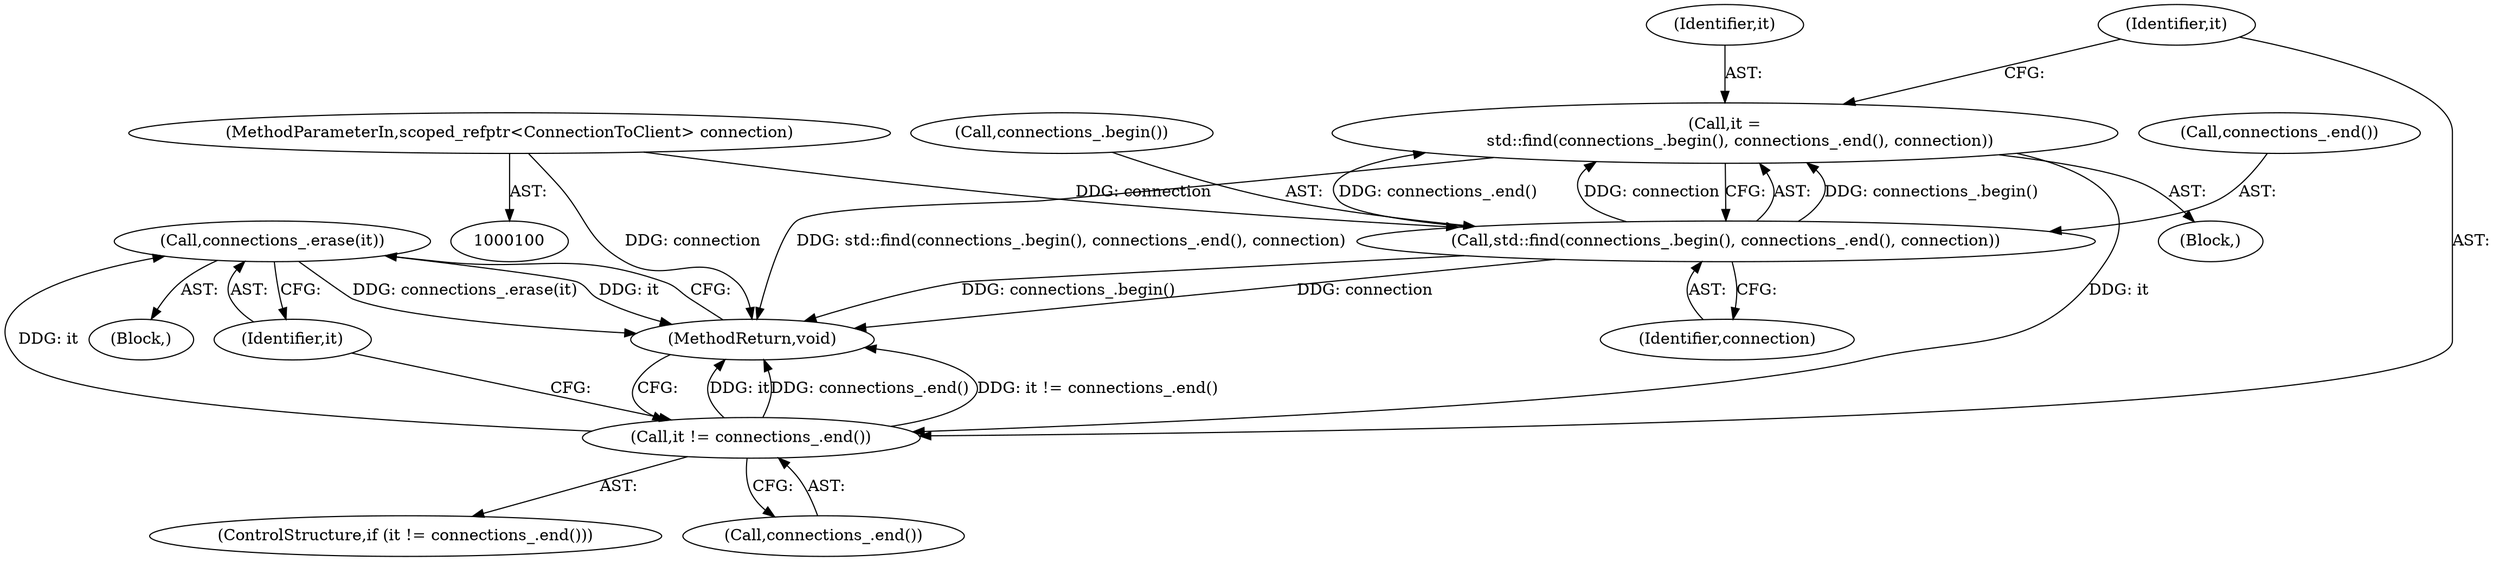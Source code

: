 digraph "0_Chrome_a46bcef82b29d30836a0f26226e3d4aca4fa9612_32@API" {
"1000117" [label="(Call,connections_.erase(it))"];
"1000113" [label="(Call,it != connections_.end())"];
"1000106" [label="(Call,it =\n      std::find(connections_.begin(), connections_.end(), connection))"];
"1000108" [label="(Call,std::find(connections_.begin(), connections_.end(), connection))"];
"1000101" [label="(MethodParameterIn,scoped_refptr<ConnectionToClient> connection)"];
"1000114" [label="(Identifier,it)"];
"1000117" [label="(Call,connections_.erase(it))"];
"1000112" [label="(ControlStructure,if (it != connections_.end()))"];
"1000109" [label="(Call,connections_.begin())"];
"1000101" [label="(MethodParameterIn,scoped_refptr<ConnectionToClient> connection)"];
"1000116" [label="(Block,)"];
"1000107" [label="(Identifier,it)"];
"1000119" [label="(MethodReturn,void)"];
"1000106" [label="(Call,it =\n      std::find(connections_.begin(), connections_.end(), connection))"];
"1000113" [label="(Call,it != connections_.end())"];
"1000115" [label="(Call,connections_.end())"];
"1000111" [label="(Identifier,connection)"];
"1000102" [label="(Block,)"];
"1000110" [label="(Call,connections_.end())"];
"1000118" [label="(Identifier,it)"];
"1000108" [label="(Call,std::find(connections_.begin(), connections_.end(), connection))"];
"1000117" -> "1000116"  [label="AST: "];
"1000117" -> "1000118"  [label="CFG: "];
"1000118" -> "1000117"  [label="AST: "];
"1000119" -> "1000117"  [label="CFG: "];
"1000117" -> "1000119"  [label="DDG: connections_.erase(it)"];
"1000117" -> "1000119"  [label="DDG: it"];
"1000113" -> "1000117"  [label="DDG: it"];
"1000113" -> "1000112"  [label="AST: "];
"1000113" -> "1000115"  [label="CFG: "];
"1000114" -> "1000113"  [label="AST: "];
"1000115" -> "1000113"  [label="AST: "];
"1000118" -> "1000113"  [label="CFG: "];
"1000119" -> "1000113"  [label="CFG: "];
"1000113" -> "1000119"  [label="DDG: it"];
"1000113" -> "1000119"  [label="DDG: connections_.end()"];
"1000113" -> "1000119"  [label="DDG: it != connections_.end()"];
"1000106" -> "1000113"  [label="DDG: it"];
"1000106" -> "1000102"  [label="AST: "];
"1000106" -> "1000108"  [label="CFG: "];
"1000107" -> "1000106"  [label="AST: "];
"1000108" -> "1000106"  [label="AST: "];
"1000114" -> "1000106"  [label="CFG: "];
"1000106" -> "1000119"  [label="DDG: std::find(connections_.begin(), connections_.end(), connection)"];
"1000108" -> "1000106"  [label="DDG: connections_.begin()"];
"1000108" -> "1000106"  [label="DDG: connections_.end()"];
"1000108" -> "1000106"  [label="DDG: connection"];
"1000108" -> "1000111"  [label="CFG: "];
"1000109" -> "1000108"  [label="AST: "];
"1000110" -> "1000108"  [label="AST: "];
"1000111" -> "1000108"  [label="AST: "];
"1000108" -> "1000119"  [label="DDG: connection"];
"1000108" -> "1000119"  [label="DDG: connections_.begin()"];
"1000101" -> "1000108"  [label="DDG: connection"];
"1000101" -> "1000100"  [label="AST: "];
"1000101" -> "1000119"  [label="DDG: connection"];
}
